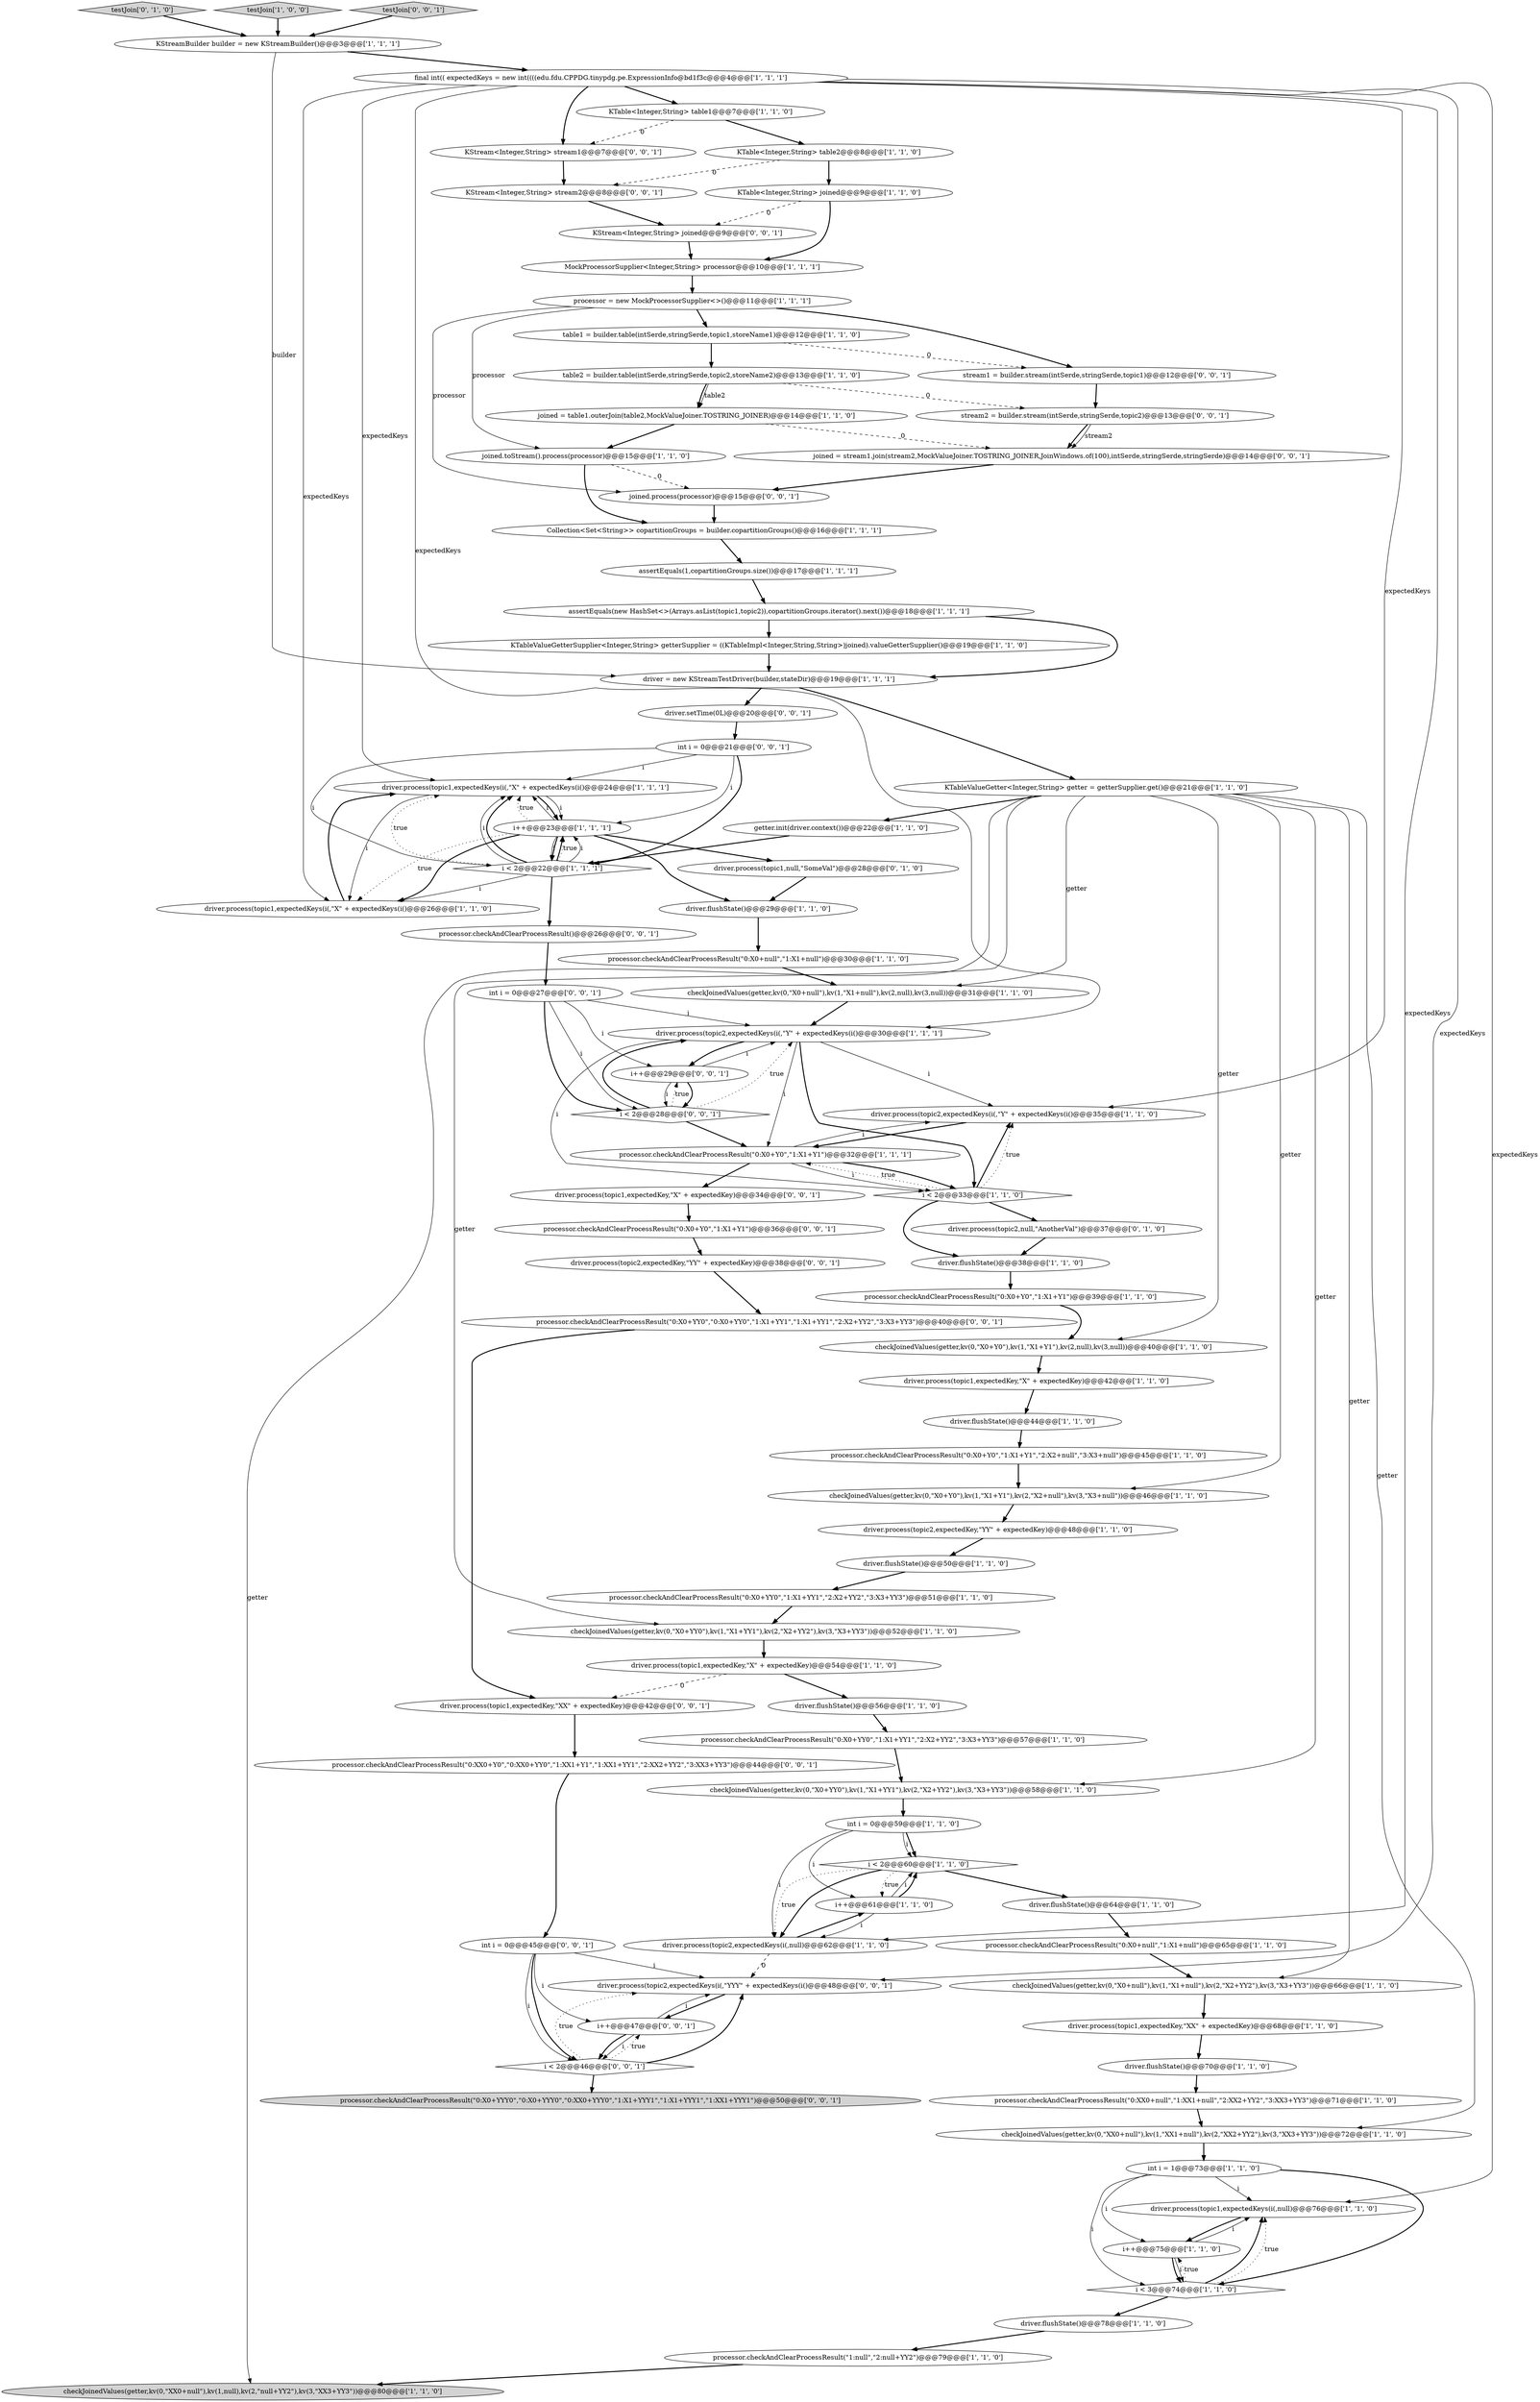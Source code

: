digraph {
42 [style = filled, label = "processor = new MockProcessorSupplier<>()@@@11@@@['1', '1', '1']", fillcolor = white, shape = ellipse image = "AAA0AAABBB1BBB"];
35 [style = filled, label = "driver.process(topic2,expectedKeys(i(,\"Y\" + expectedKeys(i()@@@35@@@['1', '1', '0']", fillcolor = white, shape = ellipse image = "AAA0AAABBB1BBB"];
15 [style = filled, label = "processor.checkAndClearProcessResult(\"0:X0+Y0\",\"1:X1+Y1\",\"2:X2+null\",\"3:X3+null\")@@@45@@@['1', '1', '0']", fillcolor = white, shape = ellipse image = "AAA0AAABBB1BBB"];
80 [style = filled, label = "joined = stream1.join(stream2,MockValueJoiner.TOSTRING_JOINER,JoinWindows.of(100),intSerde,stringSerde,stringSerde)@@@14@@@['0', '0', '1']", fillcolor = white, shape = ellipse image = "AAA0AAABBB3BBB"];
33 [style = filled, label = "driver.process(topic1,expectedKeys(i(,null)@@@76@@@['1', '1', '0']", fillcolor = white, shape = ellipse image = "AAA0AAABBB1BBB"];
20 [style = filled, label = "int i = 1@@@73@@@['1', '1', '0']", fillcolor = white, shape = ellipse image = "AAA0AAABBB1BBB"];
74 [style = filled, label = "int i = 0@@@27@@@['0', '0', '1']", fillcolor = white, shape = ellipse image = "AAA0AAABBB3BBB"];
48 [style = filled, label = "driver.flushState()@@@70@@@['1', '1', '0']", fillcolor = white, shape = ellipse image = "AAA0AAABBB1BBB"];
5 [style = filled, label = "MockProcessorSupplier<Integer,String> processor@@@10@@@['1', '1', '1']", fillcolor = white, shape = ellipse image = "AAA0AAABBB1BBB"];
17 [style = filled, label = "processor.checkAndClearProcessResult(\"0:X0+Y0\",\"1:X1+Y1\")@@@32@@@['1', '1', '1']", fillcolor = white, shape = ellipse image = "AAA0AAABBB1BBB"];
64 [style = filled, label = "testJoin['0', '1', '0']", fillcolor = lightgray, shape = diamond image = "AAA0AAABBB2BBB"];
1 [style = filled, label = "processor.checkAndClearProcessResult(\"1:null\",\"2:null+YY2\")@@@79@@@['1', '1', '0']", fillcolor = white, shape = ellipse image = "AAA0AAABBB1BBB"];
49 [style = filled, label = "checkJoinedValues(getter,kv(0,\"XX0+null\"),kv(1,\"XX1+null\"),kv(2,\"XX2+YY2\"),kv(3,\"XX3+YY3\"))@@@72@@@['1', '1', '0']", fillcolor = white, shape = ellipse image = "AAA0AAABBB1BBB"];
30 [style = filled, label = "checkJoinedValues(getter,kv(0,\"X0+null\"),kv(1,\"X1+null\"),kv(2,null),kv(3,null))@@@31@@@['1', '1', '0']", fillcolor = white, shape = ellipse image = "AAA0AAABBB1BBB"];
57 [style = filled, label = "processor.checkAndClearProcessResult(\"0:X0+null\",\"1:X1+null\")@@@30@@@['1', '1', '0']", fillcolor = white, shape = ellipse image = "AAA0AAABBB1BBB"];
77 [style = filled, label = "driver.process(topic2,expectedKeys(i(,\"YYY\" + expectedKeys(i()@@@48@@@['0', '0', '1']", fillcolor = white, shape = ellipse image = "AAA0AAABBB3BBB"];
90 [style = filled, label = "i < 2@@@46@@@['0', '0', '1']", fillcolor = white, shape = diamond image = "AAA0AAABBB3BBB"];
6 [style = filled, label = "i < 2@@@60@@@['1', '1', '0']", fillcolor = white, shape = diamond image = "AAA0AAABBB1BBB"];
70 [style = filled, label = "processor.checkAndClearProcessResult(\"0:X0+YY0\",\"0:X0+YY0\",\"1:X1+YY1\",\"1:X1+YY1\",\"2:X2+YY2\",\"3:X3+YY3\")@@@40@@@['0', '0', '1']", fillcolor = white, shape = ellipse image = "AAA0AAABBB3BBB"];
47 [style = filled, label = "assertEquals(new HashSet<>(Arrays.asList(topic1,topic2)),copartitionGroups.iterator().next())@@@18@@@['1', '1', '1']", fillcolor = white, shape = ellipse image = "AAA0AAABBB1BBB"];
10 [style = filled, label = "driver.flushState()@@@38@@@['1', '1', '0']", fillcolor = white, shape = ellipse image = "AAA0AAABBB1BBB"];
41 [style = filled, label = "driver.process(topic1,expectedKey,\"XX\" + expectedKey)@@@68@@@['1', '1', '0']", fillcolor = white, shape = ellipse image = "AAA0AAABBB1BBB"];
76 [style = filled, label = "KStream<Integer,String> stream2@@@8@@@['0', '0', '1']", fillcolor = white, shape = ellipse image = "AAA0AAABBB3BBB"];
44 [style = filled, label = "driver.process(topic2,expectedKeys(i(,\"Y\" + expectedKeys(i()@@@30@@@['1', '1', '1']", fillcolor = white, shape = ellipse image = "AAA0AAABBB1BBB"];
79 [style = filled, label = "int i = 0@@@21@@@['0', '0', '1']", fillcolor = white, shape = ellipse image = "AAA0AAABBB3BBB"];
24 [style = filled, label = "driver.process(topic1,expectedKey,\"X\" + expectedKey)@@@54@@@['1', '1', '0']", fillcolor = white, shape = ellipse image = "AAA0AAABBB1BBB"];
3 [style = filled, label = "joined.toStream().process(processor)@@@15@@@['1', '1', '0']", fillcolor = white, shape = ellipse image = "AAA0AAABBB1BBB"];
32 [style = filled, label = "driver.process(topic1,expectedKey,\"X\" + expectedKey)@@@42@@@['1', '1', '0']", fillcolor = white, shape = ellipse image = "AAA0AAABBB1BBB"];
66 [style = filled, label = "driver.setTime(0L)@@@20@@@['0', '0', '1']", fillcolor = white, shape = ellipse image = "AAA0AAABBB3BBB"];
56 [style = filled, label = "driver.flushState()@@@50@@@['1', '1', '0']", fillcolor = white, shape = ellipse image = "AAA0AAABBB1BBB"];
8 [style = filled, label = "processor.checkAndClearProcessResult(\"0:X0+YY0\",\"1:X1+YY1\",\"2:X2+YY2\",\"3:X3+YY3\")@@@51@@@['1', '1', '0']", fillcolor = white, shape = ellipse image = "AAA0AAABBB1BBB"];
2 [style = filled, label = "KTable<Integer,String> joined@@@9@@@['1', '1', '0']", fillcolor = white, shape = ellipse image = "AAA0AAABBB1BBB"];
39 [style = filled, label = "assertEquals(1,copartitionGroups.size())@@@17@@@['1', '1', '1']", fillcolor = white, shape = ellipse image = "AAA0AAABBB1BBB"];
73 [style = filled, label = "processor.checkAndClearProcessResult()@@@26@@@['0', '0', '1']", fillcolor = white, shape = ellipse image = "AAA0AAABBB3BBB"];
62 [style = filled, label = "i < 3@@@74@@@['1', '1', '0']", fillcolor = white, shape = diamond image = "AAA0AAABBB1BBB"];
38 [style = filled, label = "processor.checkAndClearProcessResult(\"0:X0+YY0\",\"1:X1+YY1\",\"2:X2+YY2\",\"3:X3+YY3\")@@@57@@@['1', '1', '0']", fillcolor = white, shape = ellipse image = "AAA0AAABBB1BBB"];
59 [style = filled, label = "driver.flushState()@@@29@@@['1', '1', '0']", fillcolor = white, shape = ellipse image = "AAA0AAABBB1BBB"];
31 [style = filled, label = "processor.checkAndClearProcessResult(\"0:XX0+null\",\"1:XX1+null\",\"2:XX2+YY2\",\"3:XX3+YY3\")@@@71@@@['1', '1', '0']", fillcolor = white, shape = ellipse image = "AAA0AAABBB1BBB"];
68 [style = filled, label = "processor.checkAndClearProcessResult(\"0:X0+Y0\",\"1:X1+Y1\")@@@36@@@['0', '0', '1']", fillcolor = white, shape = ellipse image = "AAA0AAABBB3BBB"];
45 [style = filled, label = "driver.flushState()@@@44@@@['1', '1', '0']", fillcolor = white, shape = ellipse image = "AAA0AAABBB1BBB"];
89 [style = filled, label = "driver.process(topic1,expectedKey,\"X\" + expectedKey)@@@34@@@['0', '0', '1']", fillcolor = white, shape = ellipse image = "AAA0AAABBB3BBB"];
37 [style = filled, label = "checkJoinedValues(getter,kv(0,\"X0+YY0\"),kv(1,\"X1+YY1\"),kv(2,\"X2+YY2\"),kv(3,\"X3+YY3\"))@@@52@@@['1', '1', '0']", fillcolor = white, shape = ellipse image = "AAA0AAABBB1BBB"];
27 [style = filled, label = "driver = new KStreamTestDriver(builder,stateDir)@@@19@@@['1', '1', '1']", fillcolor = white, shape = ellipse image = "AAA0AAABBB1BBB"];
7 [style = filled, label = "KTable<Integer,String> table2@@@8@@@['1', '1', '0']", fillcolor = white, shape = ellipse image = "AAA0AAABBB1BBB"];
71 [style = filled, label = "stream2 = builder.stream(intSerde,stringSerde,topic2)@@@13@@@['0', '0', '1']", fillcolor = white, shape = ellipse image = "AAA0AAABBB3BBB"];
13 [style = filled, label = "checkJoinedValues(getter,kv(0,\"X0+YY0\"),kv(1,\"X1+YY1\"),kv(2,\"X2+YY2\"),kv(3,\"X3+YY3\"))@@@58@@@['1', '1', '0']", fillcolor = white, shape = ellipse image = "AAA0AAABBB1BBB"];
23 [style = filled, label = "joined = table1.outerJoin(table2,MockValueJoiner.TOSTRING_JOINER)@@@14@@@['1', '1', '0']", fillcolor = white, shape = ellipse image = "AAA0AAABBB1BBB"];
21 [style = filled, label = "table1 = builder.table(intSerde,stringSerde,topic1,storeName1)@@@12@@@['1', '1', '0']", fillcolor = white, shape = ellipse image = "AAA0AAABBB1BBB"];
58 [style = filled, label = "int i = 0@@@59@@@['1', '1', '0']", fillcolor = white, shape = ellipse image = "AAA0AAABBB1BBB"];
83 [style = filled, label = "i++@@@47@@@['0', '0', '1']", fillcolor = white, shape = ellipse image = "AAA0AAABBB3BBB"];
14 [style = filled, label = "driver.process(topic1,expectedKeys(i(,\"X\" + expectedKeys(i()@@@24@@@['1', '1', '1']", fillcolor = white, shape = ellipse image = "AAA0AAABBB1BBB"];
22 [style = filled, label = "checkJoinedValues(getter,kv(0,\"X0+Y0\"),kv(1,\"X1+Y1\"),kv(2,null),kv(3,null))@@@40@@@['1', '1', '0']", fillcolor = white, shape = ellipse image = "AAA0AAABBB1BBB"];
75 [style = filled, label = "i < 2@@@28@@@['0', '0', '1']", fillcolor = white, shape = diamond image = "AAA0AAABBB3BBB"];
55 [style = filled, label = "driver.flushState()@@@78@@@['1', '1', '0']", fillcolor = white, shape = ellipse image = "AAA0AAABBB1BBB"];
18 [style = filled, label = "testJoin['1', '0', '0']", fillcolor = lightgray, shape = diamond image = "AAA0AAABBB1BBB"];
60 [style = filled, label = "KStreamBuilder builder = new KStreamBuilder()@@@3@@@['1', '1', '1']", fillcolor = white, shape = ellipse image = "AAA0AAABBB1BBB"];
84 [style = filled, label = "processor.checkAndClearProcessResult(\"0:X0+YYY0\",\"0:X0+YYY0\",\"0:XX0+YYY0\",\"1:X1+YYY1\",\"1:X1+YYY1\",\"1:XX1+YYY1\")@@@50@@@['0', '0', '1']", fillcolor = lightgray, shape = ellipse image = "AAA0AAABBB3BBB"];
16 [style = filled, label = "checkJoinedValues(getter,kv(0,\"XX0+null\"),kv(1,null),kv(2,\"null+YY2\"),kv(3,\"XX3+YY3\"))@@@80@@@['1', '1', '0']", fillcolor = lightgray, shape = ellipse image = "AAA0AAABBB1BBB"];
85 [style = filled, label = "int i = 0@@@45@@@['0', '0', '1']", fillcolor = white, shape = ellipse image = "AAA0AAABBB3BBB"];
4 [style = filled, label = "processor.checkAndClearProcessResult(\"0:X0+null\",\"1:X1+null\")@@@65@@@['1', '1', '0']", fillcolor = white, shape = ellipse image = "AAA0AAABBB1BBB"];
72 [style = filled, label = "driver.process(topic1,expectedKey,\"XX\" + expectedKey)@@@42@@@['0', '0', '1']", fillcolor = white, shape = ellipse image = "AAA0AAABBB3BBB"];
61 [style = filled, label = "KTableValueGetterSupplier<Integer,String> getterSupplier = ((KTableImpl<Integer,String,String>)joined).valueGetterSupplier()@@@19@@@['1', '1', '0']", fillcolor = white, shape = ellipse image = "AAA0AAABBB1BBB"];
29 [style = filled, label = "KTableValueGetter<Integer,String> getter = getterSupplier.get()@@@21@@@['1', '1', '0']", fillcolor = white, shape = ellipse image = "AAA0AAABBB1BBB"];
34 [style = filled, label = "Collection<Set<String>> copartitionGroups = builder.copartitionGroups()@@@16@@@['1', '1', '1']", fillcolor = white, shape = ellipse image = "AAA0AAABBB1BBB"];
54 [style = filled, label = "i++@@@61@@@['1', '1', '0']", fillcolor = white, shape = ellipse image = "AAA0AAABBB1BBB"];
11 [style = filled, label = "driver.process(topic2,expectedKeys(i(,null)@@@62@@@['1', '1', '0']", fillcolor = white, shape = ellipse image = "AAA0AAABBB1BBB"];
28 [style = filled, label = "driver.flushState()@@@64@@@['1', '1', '0']", fillcolor = white, shape = ellipse image = "AAA0AAABBB1BBB"];
53 [style = filled, label = "i < 2@@@33@@@['1', '1', '0']", fillcolor = white, shape = diamond image = "AAA0AAABBB1BBB"];
87 [style = filled, label = "driver.process(topic2,expectedKey,\"YY\" + expectedKey)@@@38@@@['0', '0', '1']", fillcolor = white, shape = ellipse image = "AAA0AAABBB3BBB"];
86 [style = filled, label = "KStream<Integer,String> stream1@@@7@@@['0', '0', '1']", fillcolor = white, shape = ellipse image = "AAA0AAABBB3BBB"];
78 [style = filled, label = "stream1 = builder.stream(intSerde,stringSerde,topic1)@@@12@@@['0', '0', '1']", fillcolor = white, shape = ellipse image = "AAA0AAABBB3BBB"];
46 [style = filled, label = "checkJoinedValues(getter,kv(0,\"X0+Y0\"),kv(1,\"X1+Y1\"),kv(2,\"X2+null\"),kv(3,\"X3+null\"))@@@46@@@['1', '1', '0']", fillcolor = white, shape = ellipse image = "AAA0AAABBB1BBB"];
19 [style = filled, label = "i < 2@@@22@@@['1', '1', '1']", fillcolor = white, shape = diamond image = "AAA0AAABBB1BBB"];
9 [style = filled, label = "checkJoinedValues(getter,kv(0,\"X0+null\"),kv(1,\"X1+null\"),kv(2,\"X2+YY2\"),kv(3,\"X3+YY3\"))@@@66@@@['1', '1', '0']", fillcolor = white, shape = ellipse image = "AAA0AAABBB1BBB"];
81 [style = filled, label = "testJoin['0', '0', '1']", fillcolor = lightgray, shape = diamond image = "AAA0AAABBB3BBB"];
26 [style = filled, label = "processor.checkAndClearProcessResult(\"0:X0+Y0\",\"1:X1+Y1\")@@@39@@@['1', '1', '0']", fillcolor = white, shape = ellipse image = "AAA0AAABBB1BBB"];
43 [style = filled, label = "table2 = builder.table(intSerde,stringSerde,topic2,storeName2)@@@13@@@['1', '1', '0']", fillcolor = white, shape = ellipse image = "AAA0AAABBB1BBB"];
0 [style = filled, label = "driver.process(topic1,expectedKeys(i(,\"X\" + expectedKeys(i()@@@26@@@['1', '1', '0']", fillcolor = white, shape = ellipse image = "AAA0AAABBB1BBB"];
65 [style = filled, label = "driver.process(topic1,null,\"SomeVal\")@@@28@@@['0', '1', '0']", fillcolor = white, shape = ellipse image = "AAA1AAABBB2BBB"];
52 [style = filled, label = "i++@@@23@@@['1', '1', '1']", fillcolor = white, shape = ellipse image = "AAA0AAABBB1BBB"];
25 [style = filled, label = "getter.init(driver.context())@@@22@@@['1', '1', '0']", fillcolor = white, shape = ellipse image = "AAA0AAABBB1BBB"];
67 [style = filled, label = "processor.checkAndClearProcessResult(\"0:XX0+Y0\",\"0:XX0+YY0\",\"1:XX1+Y1\",\"1:XX1+YY1\",\"2:XX2+YY2\",\"3:XX3+YY3\")@@@44@@@['0', '0', '1']", fillcolor = white, shape = ellipse image = "AAA0AAABBB3BBB"];
69 [style = filled, label = "joined.process(processor)@@@15@@@['0', '0', '1']", fillcolor = white, shape = ellipse image = "AAA0AAABBB3BBB"];
63 [style = filled, label = "driver.process(topic2,null,\"AnotherVal\")@@@37@@@['0', '1', '0']", fillcolor = white, shape = ellipse image = "AAA1AAABBB2BBB"];
12 [style = filled, label = "KTable<Integer,String> table1@@@7@@@['1', '1', '0']", fillcolor = white, shape = ellipse image = "AAA0AAABBB1BBB"];
40 [style = filled, label = "driver.process(topic2,expectedKey,\"YY\" + expectedKey)@@@48@@@['1', '1', '0']", fillcolor = white, shape = ellipse image = "AAA0AAABBB1BBB"];
36 [style = filled, label = "driver.flushState()@@@56@@@['1', '1', '0']", fillcolor = white, shape = ellipse image = "AAA0AAABBB1BBB"];
82 [style = filled, label = "i++@@@29@@@['0', '0', '1']", fillcolor = white, shape = ellipse image = "AAA0AAABBB3BBB"];
50 [style = filled, label = "i++@@@75@@@['1', '1', '0']", fillcolor = white, shape = ellipse image = "AAA0AAABBB1BBB"];
88 [style = filled, label = "KStream<Integer,String> joined@@@9@@@['0', '0', '1']", fillcolor = white, shape = ellipse image = "AAA0AAABBB3BBB"];
51 [style = filled, label = "final int(( expectedKeys = new int((((edu.fdu.CPPDG.tinypdg.pe.ExpressionInfo@bd1f3c@@@4@@@['1', '1', '1']", fillcolor = white, shape = ellipse image = "AAA0AAABBB1BBB"];
20->62 [style = solid, label="i"];
62->50 [style = dotted, label="true"];
62->33 [style = bold, label=""];
12->86 [style = dashed, label="0"];
58->11 [style = solid, label="i"];
79->52 [style = solid, label="i"];
77->83 [style = bold, label=""];
25->19 [style = bold, label=""];
81->60 [style = bold, label=""];
29->13 [style = solid, label="getter"];
44->35 [style = solid, label="i"];
90->83 [style = dotted, label="true"];
90->77 [style = bold, label=""];
42->21 [style = bold, label=""];
64->60 [style = bold, label=""];
46->40 [style = bold, label=""];
44->82 [style = bold, label=""];
75->17 [style = bold, label=""];
51->35 [style = solid, label="expectedKeys"];
55->1 [style = bold, label=""];
21->43 [style = bold, label=""];
86->76 [style = bold, label=""];
51->12 [style = bold, label=""];
87->70 [style = bold, label=""];
40->56 [style = bold, label=""];
4->9 [style = bold, label=""];
24->72 [style = dashed, label="0"];
71->80 [style = bold, label=""];
88->5 [style = bold, label=""];
17->35 [style = solid, label="i"];
39->47 [style = bold, label=""];
53->35 [style = bold, label=""];
53->17 [style = dotted, label="true"];
36->38 [style = bold, label=""];
74->75 [style = bold, label=""];
67->85 [style = bold, label=""];
45->15 [style = bold, label=""];
52->59 [style = bold, label=""];
6->11 [style = dotted, label="true"];
3->69 [style = dashed, label="0"];
11->77 [style = dashed, label="0"];
62->55 [style = bold, label=""];
26->22 [style = bold, label=""];
53->35 [style = dotted, label="true"];
42->3 [style = solid, label="processor"];
19->52 [style = dotted, label="true"];
42->69 [style = solid, label="processor"];
44->53 [style = solid, label="i"];
35->17 [style = bold, label=""];
47->27 [style = bold, label=""];
85->90 [style = bold, label=""];
50->62 [style = solid, label="i"];
43->71 [style = dashed, label="0"];
69->34 [style = bold, label=""];
6->11 [style = bold, label=""];
85->90 [style = solid, label="i"];
23->80 [style = dashed, label="0"];
51->33 [style = solid, label="expectedKeys"];
29->16 [style = solid, label="getter"];
8->37 [style = bold, label=""];
19->0 [style = solid, label="i"];
52->65 [style = bold, label=""];
5->42 [style = bold, label=""];
21->78 [style = dashed, label="0"];
2->88 [style = dashed, label="0"];
83->77 [style = solid, label="i"];
44->17 [style = solid, label="i"];
27->66 [style = bold, label=""];
90->84 [style = bold, label=""];
75->44 [style = dotted, label="true"];
51->0 [style = solid, label="expectedKeys"];
74->82 [style = solid, label="i"];
29->30 [style = solid, label="getter"];
85->83 [style = solid, label="i"];
14->52 [style = bold, label=""];
7->76 [style = dashed, label="0"];
56->8 [style = bold, label=""];
63->10 [style = bold, label=""];
34->39 [style = bold, label=""];
58->6 [style = bold, label=""];
19->14 [style = bold, label=""];
0->14 [style = bold, label=""];
51->11 [style = solid, label="expectedKeys"];
83->90 [style = solid, label="i"];
85->77 [style = solid, label="i"];
6->54 [style = dotted, label="true"];
80->69 [style = bold, label=""];
10->26 [style = bold, label=""];
43->23 [style = bold, label=""];
52->19 [style = bold, label=""];
52->0 [style = bold, label=""];
7->2 [style = bold, label=""];
66->79 [style = bold, label=""];
37->24 [style = bold, label=""];
75->44 [style = bold, label=""];
6->28 [style = bold, label=""];
76->88 [style = bold, label=""];
17->89 [style = bold, label=""];
51->77 [style = solid, label="expectedKeys"];
60->27 [style = solid, label="builder"];
53->63 [style = bold, label=""];
71->80 [style = solid, label="stream2"];
68->87 [style = bold, label=""];
50->62 [style = bold, label=""];
72->67 [style = bold, label=""];
42->78 [style = bold, label=""];
32->45 [style = bold, label=""];
43->23 [style = solid, label="table2"];
58->6 [style = solid, label="i"];
79->19 [style = solid, label="i"];
51->44 [style = solid, label="expectedKeys"];
29->25 [style = bold, label=""];
38->13 [style = bold, label=""];
79->19 [style = bold, label=""];
29->37 [style = solid, label="getter"];
22->32 [style = bold, label=""];
28->4 [style = bold, label=""];
60->51 [style = bold, label=""];
15->46 [style = bold, label=""];
33->50 [style = bold, label=""];
18->60 [style = bold, label=""];
74->44 [style = solid, label="i"];
19->52 [style = bold, label=""];
31->49 [style = bold, label=""];
17->53 [style = bold, label=""];
65->59 [style = bold, label=""];
44->53 [style = bold, label=""];
19->73 [style = bold, label=""];
57->30 [style = bold, label=""];
90->77 [style = dotted, label="true"];
89->68 [style = bold, label=""];
17->53 [style = solid, label="i"];
51->14 [style = solid, label="expectedKeys"];
74->75 [style = solid, label="i"];
61->27 [style = bold, label=""];
70->72 [style = bold, label=""];
29->22 [style = solid, label="getter"];
53->10 [style = bold, label=""];
50->33 [style = solid, label="i"];
9->41 [style = bold, label=""];
59->57 [style = bold, label=""];
47->61 [style = bold, label=""];
13->58 [style = bold, label=""];
62->33 [style = dotted, label="true"];
23->3 [style = bold, label=""];
12->7 [style = bold, label=""];
29->46 [style = solid, label="getter"];
14->52 [style = solid, label="i"];
49->20 [style = bold, label=""];
19->52 [style = solid, label="i"];
29->49 [style = solid, label="getter"];
14->0 [style = solid, label="i"];
73->74 [style = bold, label=""];
52->14 [style = dotted, label="true"];
24->36 [style = bold, label=""];
2->5 [style = bold, label=""];
52->0 [style = dotted, label="true"];
20->62 [style = bold, label=""];
82->75 [style = solid, label="i"];
52->14 [style = solid, label="i"];
19->14 [style = dotted, label="true"];
78->71 [style = bold, label=""];
82->44 [style = solid, label="i"];
41->48 [style = bold, label=""];
48->31 [style = bold, label=""];
27->29 [style = bold, label=""];
58->54 [style = solid, label="i"];
20->33 [style = solid, label="i"];
83->90 [style = bold, label=""];
29->9 [style = solid, label="getter"];
79->14 [style = solid, label="i"];
54->11 [style = solid, label="i"];
82->75 [style = bold, label=""];
19->14 [style = solid, label="i"];
54->6 [style = solid, label="i"];
11->54 [style = bold, label=""];
1->16 [style = bold, label=""];
30->44 [style = bold, label=""];
75->82 [style = dotted, label="true"];
20->50 [style = solid, label="i"];
54->6 [style = bold, label=""];
3->34 [style = bold, label=""];
52->19 [style = solid, label="i"];
51->86 [style = bold, label=""];
}
